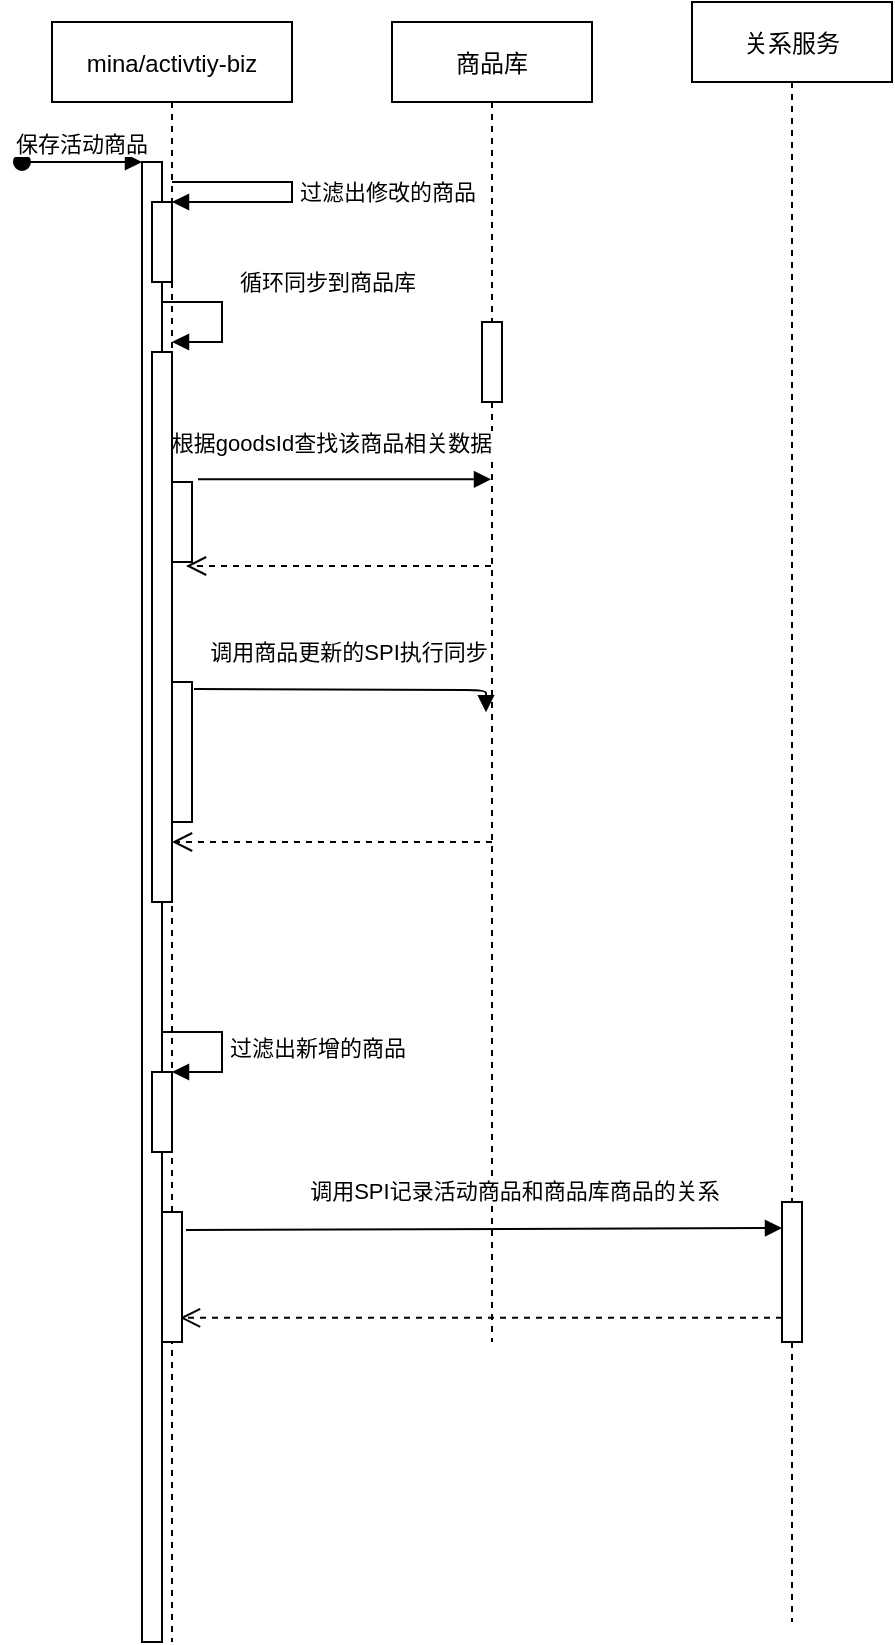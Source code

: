 <mxfile version="14.7.6" type="github">
  <diagram id="kE0A7_xDF46XmdOOy0-5" name="Page-1">
    <mxGraphModel dx="1422" dy="762" grid="1" gridSize="10" guides="1" tooltips="1" connect="1" arrows="1" fold="1" page="1" pageScale="1" pageWidth="827" pageHeight="1169" math="0" shadow="0">
      <root>
        <mxCell id="0" />
        <mxCell id="1" parent="0" />
        <mxCell id="cEDnHxhPDUiLTpFMf11G-1" value="mina/activtiy-biz" style="shape=umlLifeline;perimeter=lifelinePerimeter;container=1;collapsible=0;recursiveResize=0;rounded=0;shadow=0;strokeWidth=1;" vertex="1" parent="1">
          <mxGeometry x="100" y="80" width="120" height="810" as="geometry" />
        </mxCell>
        <mxCell id="cEDnHxhPDUiLTpFMf11G-2" value="" style="points=[];perimeter=orthogonalPerimeter;rounded=0;shadow=0;strokeWidth=1;" vertex="1" parent="cEDnHxhPDUiLTpFMf11G-1">
          <mxGeometry x="45" y="70" width="10" height="740" as="geometry" />
        </mxCell>
        <mxCell id="cEDnHxhPDUiLTpFMf11G-3" value="保存活动商品" style="verticalAlign=bottom;startArrow=oval;endArrow=block;startSize=8;shadow=0;strokeWidth=1;" edge="1" parent="cEDnHxhPDUiLTpFMf11G-1" target="cEDnHxhPDUiLTpFMf11G-2">
          <mxGeometry relative="1" as="geometry">
            <mxPoint x="-15" y="70" as="sourcePoint" />
          </mxGeometry>
        </mxCell>
        <mxCell id="cEDnHxhPDUiLTpFMf11G-4" value="" style="points=[];perimeter=orthogonalPerimeter;rounded=0;shadow=0;strokeWidth=1;" vertex="1" parent="cEDnHxhPDUiLTpFMf11G-1">
          <mxGeometry x="60" y="230" width="10" height="40" as="geometry" />
        </mxCell>
        <mxCell id="cEDnHxhPDUiLTpFMf11G-7" value="" style="html=1;points=[];perimeter=orthogonalPerimeter;" vertex="1" parent="cEDnHxhPDUiLTpFMf11G-1">
          <mxGeometry x="60" y="330" width="10" height="70" as="geometry" />
        </mxCell>
        <mxCell id="cEDnHxhPDUiLTpFMf11G-11" value="循环同步到商品库" style="edgeStyle=orthogonalEdgeStyle;html=1;align=left;spacingLeft=2;endArrow=block;rounded=0;entryX=1;entryY=0;" edge="1" parent="cEDnHxhPDUiLTpFMf11G-1">
          <mxGeometry x="-0.2" y="11" relative="1" as="geometry">
            <mxPoint x="55" y="140" as="sourcePoint" />
            <Array as="points">
              <mxPoint x="85" y="140" />
            </Array>
            <mxPoint x="60" y="160" as="targetPoint" />
            <mxPoint x="-6" y="-10" as="offset" />
          </mxGeometry>
        </mxCell>
        <mxCell id="cEDnHxhPDUiLTpFMf11G-35" value="" style="html=1;points=[];perimeter=orthogonalPerimeter;" vertex="1" parent="cEDnHxhPDUiLTpFMf11G-1">
          <mxGeometry x="50" y="90" width="10" height="40" as="geometry" />
        </mxCell>
        <mxCell id="cEDnHxhPDUiLTpFMf11G-36" value="过滤出修改的商品" style="edgeStyle=orthogonalEdgeStyle;html=1;align=left;spacingLeft=2;endArrow=block;rounded=0;entryX=1;entryY=0;" edge="1" target="cEDnHxhPDUiLTpFMf11G-35" parent="cEDnHxhPDUiLTpFMf11G-1">
          <mxGeometry relative="1" as="geometry">
            <mxPoint x="60" y="80" as="sourcePoint" />
            <Array as="points">
              <mxPoint x="120" y="80" />
              <mxPoint x="120" y="90" />
            </Array>
          </mxGeometry>
        </mxCell>
        <mxCell id="cEDnHxhPDUiLTpFMf11G-37" value="" style="html=1;points=[];perimeter=orthogonalPerimeter;" vertex="1" parent="cEDnHxhPDUiLTpFMf11G-1">
          <mxGeometry x="50" y="525" width="10" height="40" as="geometry" />
        </mxCell>
        <mxCell id="cEDnHxhPDUiLTpFMf11G-38" value="过滤出新增的商品" style="edgeStyle=orthogonalEdgeStyle;html=1;align=left;spacingLeft=2;endArrow=block;rounded=0;entryX=1;entryY=0;" edge="1" target="cEDnHxhPDUiLTpFMf11G-37" parent="cEDnHxhPDUiLTpFMf11G-1">
          <mxGeometry relative="1" as="geometry">
            <mxPoint x="55" y="505" as="sourcePoint" />
            <Array as="points">
              <mxPoint x="85" y="505" />
            </Array>
          </mxGeometry>
        </mxCell>
        <mxCell id="cEDnHxhPDUiLTpFMf11G-15" value="商品库" style="shape=umlLifeline;perimeter=lifelinePerimeter;container=1;collapsible=0;recursiveResize=0;rounded=0;shadow=0;strokeWidth=1;" vertex="1" parent="1">
          <mxGeometry x="270" y="80" width="100" height="660" as="geometry" />
        </mxCell>
        <mxCell id="cEDnHxhPDUiLTpFMf11G-16" value="" style="points=[];perimeter=orthogonalPerimeter;rounded=0;shadow=0;strokeWidth=1;" vertex="1" parent="cEDnHxhPDUiLTpFMf11G-15">
          <mxGeometry x="45" y="150" width="10" height="40" as="geometry" />
        </mxCell>
        <mxCell id="cEDnHxhPDUiLTpFMf11G-17" value="关系服务" style="shape=umlLifeline;perimeter=lifelinePerimeter;container=1;collapsible=0;recursiveResize=0;rounded=0;shadow=0;strokeWidth=1;" vertex="1" parent="1">
          <mxGeometry x="420" y="70" width="100" height="810" as="geometry" />
        </mxCell>
        <mxCell id="cEDnHxhPDUiLTpFMf11G-18" value="" style="points=[];perimeter=orthogonalPerimeter;rounded=0;shadow=0;strokeWidth=1;" vertex="1" parent="cEDnHxhPDUiLTpFMf11G-17">
          <mxGeometry x="45" y="600" width="10" height="70" as="geometry" />
        </mxCell>
        <mxCell id="cEDnHxhPDUiLTpFMf11G-23" value="根据goodsId查找该商品相关数据" style="verticalAlign=bottom;endArrow=block;shadow=0;strokeWidth=1;exitX=1.3;exitY=-0.033;exitDx=0;exitDy=0;exitPerimeter=0;" edge="1" parent="1" source="cEDnHxhPDUiLTpFMf11G-4" target="cEDnHxhPDUiLTpFMf11G-15">
          <mxGeometry x="-0.085" y="9" relative="1" as="geometry">
            <mxPoint x="170" y="220" as="sourcePoint" />
            <mxPoint x="350" y="222" as="targetPoint" />
            <mxPoint as="offset" />
          </mxGeometry>
        </mxCell>
        <mxCell id="cEDnHxhPDUiLTpFMf11G-24" value="" style="verticalAlign=bottom;endArrow=open;dashed=1;endSize=8;shadow=0;strokeWidth=1;entryX=0.7;entryY=1.05;entryDx=0;entryDy=0;entryPerimeter=0;" edge="1" parent="1" source="cEDnHxhPDUiLTpFMf11G-15" target="cEDnHxhPDUiLTpFMf11G-4">
          <mxGeometry relative="1" as="geometry">
            <mxPoint x="160" y="250.0" as="targetPoint" />
            <mxPoint x="290" y="250.0" as="sourcePoint" />
          </mxGeometry>
        </mxCell>
        <mxCell id="cEDnHxhPDUiLTpFMf11G-25" value="调用SPI记录活动商品和商品库商品的关系" style="verticalAlign=bottom;endArrow=block;shadow=0;strokeWidth=1;exitX=1.2;exitY=0.138;exitDx=0;exitDy=0;exitPerimeter=0;entryX=0;entryY=0.186;entryDx=0;entryDy=0;entryPerimeter=0;" edge="1" parent="1" source="cEDnHxhPDUiLTpFMf11G-5" target="cEDnHxhPDUiLTpFMf11G-18">
          <mxGeometry x="0.105" y="10" relative="1" as="geometry">
            <mxPoint x="190" y="302" as="sourcePoint" />
            <mxPoint x="465" y="688" as="targetPoint" />
            <mxPoint as="offset" />
            <Array as="points" />
          </mxGeometry>
        </mxCell>
        <mxCell id="cEDnHxhPDUiLTpFMf11G-26" value="" style="verticalAlign=bottom;endArrow=open;dashed=1;endSize=8;shadow=0;strokeWidth=1;entryX=0.9;entryY=0.814;entryDx=0;entryDy=0;entryPerimeter=0;" edge="1" parent="1" source="cEDnHxhPDUiLTpFMf11G-18" target="cEDnHxhPDUiLTpFMf11G-5">
          <mxGeometry relative="1" as="geometry">
            <mxPoint x="190" y="340" as="targetPoint" />
            <mxPoint x="530" y="340" as="sourcePoint" />
          </mxGeometry>
        </mxCell>
        <mxCell id="cEDnHxhPDUiLTpFMf11G-29" value="调用商品更新的SPI执行同步" style="verticalAlign=bottom;endArrow=block;shadow=0;strokeWidth=1;exitX=1.1;exitY=0.05;exitDx=0;exitDy=0;exitPerimeter=0;entryX=0.47;entryY=0.523;entryDx=0;entryDy=0;entryPerimeter=0;" edge="1" parent="1" source="cEDnHxhPDUiLTpFMf11G-7" target="cEDnHxhPDUiLTpFMf11G-15">
          <mxGeometry x="-0.014" y="10" relative="1" as="geometry">
            <mxPoint x="200" y="530" as="sourcePoint" />
            <mxPoint x="607" y="526.05" as="targetPoint" />
            <mxPoint as="offset" />
            <Array as="points">
              <mxPoint x="317" y="414" />
            </Array>
          </mxGeometry>
        </mxCell>
        <mxCell id="cEDnHxhPDUiLTpFMf11G-31" value="" style="html=1;points=[];perimeter=orthogonalPerimeter;" vertex="1" parent="1">
          <mxGeometry x="150" y="245" width="10" height="275" as="geometry" />
        </mxCell>
        <mxCell id="cEDnHxhPDUiLTpFMf11G-9" value="" style="verticalAlign=bottom;endArrow=open;dashed=1;endSize=8;shadow=0;strokeWidth=1;" edge="1" parent="1">
          <mxGeometry relative="1" as="geometry">
            <mxPoint x="160" y="490" as="targetPoint" />
            <mxPoint x="320" y="490" as="sourcePoint" />
          </mxGeometry>
        </mxCell>
        <mxCell id="cEDnHxhPDUiLTpFMf11G-5" value="" style="html=1;points=[];perimeter=orthogonalPerimeter;" vertex="1" parent="1">
          <mxGeometry x="155" y="675" width="10" height="65" as="geometry" />
        </mxCell>
      </root>
    </mxGraphModel>
  </diagram>
</mxfile>
